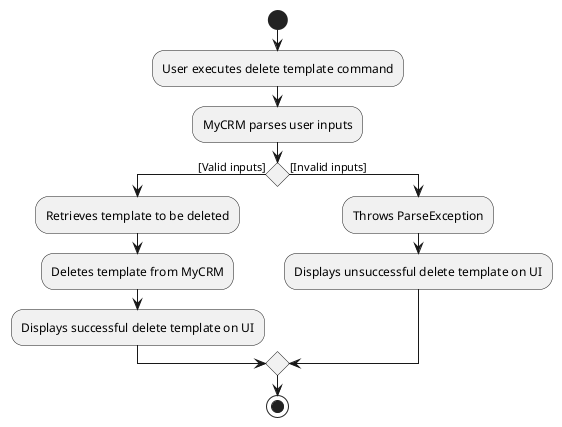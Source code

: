 @startuml
start
:User executes delete template command;
:MyCRM parses user inputs;
if () then ([Valid inputs])
    :Retrieves template to be deleted;
    :Deletes template from MyCRM;
    :Displays successful delete template on UI;
else ([Invalid inputs])
    :Throws ParseException;
    :Displays unsuccessful delete template on UI;
endif
stop

@enduml
